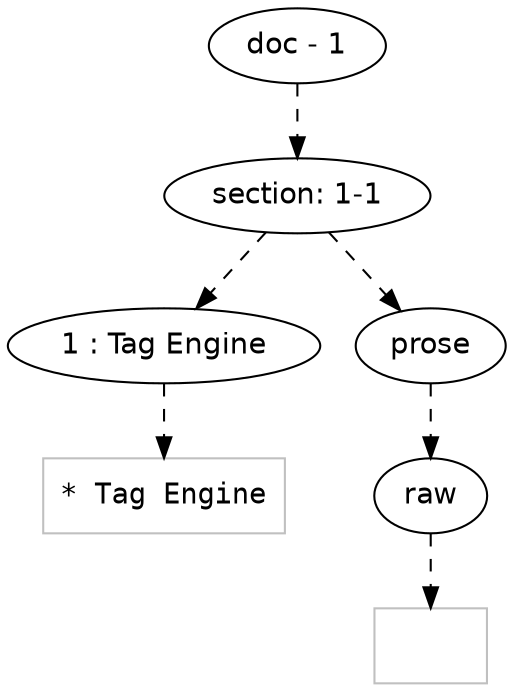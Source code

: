 digraph lpegNode {

node [fontname=Helvetica]
edge [style=dashed]

doc_0 [label="doc - 1"]


doc_0 -> { section_1}
{rank=same; section_1}

section_1 [label="section: 1-1"]


// END RANK doc_0

section_1 -> { header_2 prose_3}
{rank=same; header_2 prose_3}

header_2 [label="1 : Tag Engine"]

prose_3 [label="prose"]


// END RANK section_1

header_2 -> leaf_4
leaf_4  [color=Gray,shape=rectangle,fontname=Inconsolata,label="* Tag Engine"]
// END RANK header_2

prose_3 -> { raw_5}
{rank=same; raw_5}

raw_5 [label="raw"]


// END RANK prose_3

raw_5 -> leaf_6
leaf_6  [color=Gray,shape=rectangle,fontname=Inconsolata,label=""]
// END RANK raw_5


}

